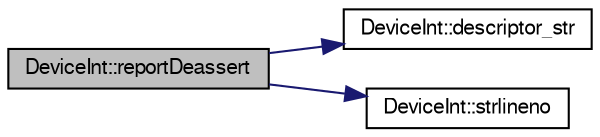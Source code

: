 digraph G
{
  edge [fontname="FreeSans",fontsize="10",labelfontname="FreeSans",labelfontsize="10"];
  node [fontname="FreeSans",fontsize="10",shape=record];
  rankdir=LR;
  Node1 [label="DeviceInt::reportDeassert",height=0.2,width=0.4,color="black", fillcolor="grey75", style="filled" fontcolor="black"];
  Node1 -> Node2 [color="midnightblue",fontsize="10",style="solid"];
  Node2 [label="DeviceInt::descriptor_str",height=0.2,width=0.4,color="black", fillcolor="white", style="filled",URL="$classDeviceInt.html#a8e93853ae77b6a63a140ed498d9fc8b8"];
  Node1 -> Node3 [color="midnightblue",fontsize="10",style="solid"];
  Node3 [label="DeviceInt::strlineno",height=0.2,width=0.4,color="black", fillcolor="white", style="filled",URL="$classDeviceInt.html#a7b51658efadb002993df8b4475ce29eb"];
}
